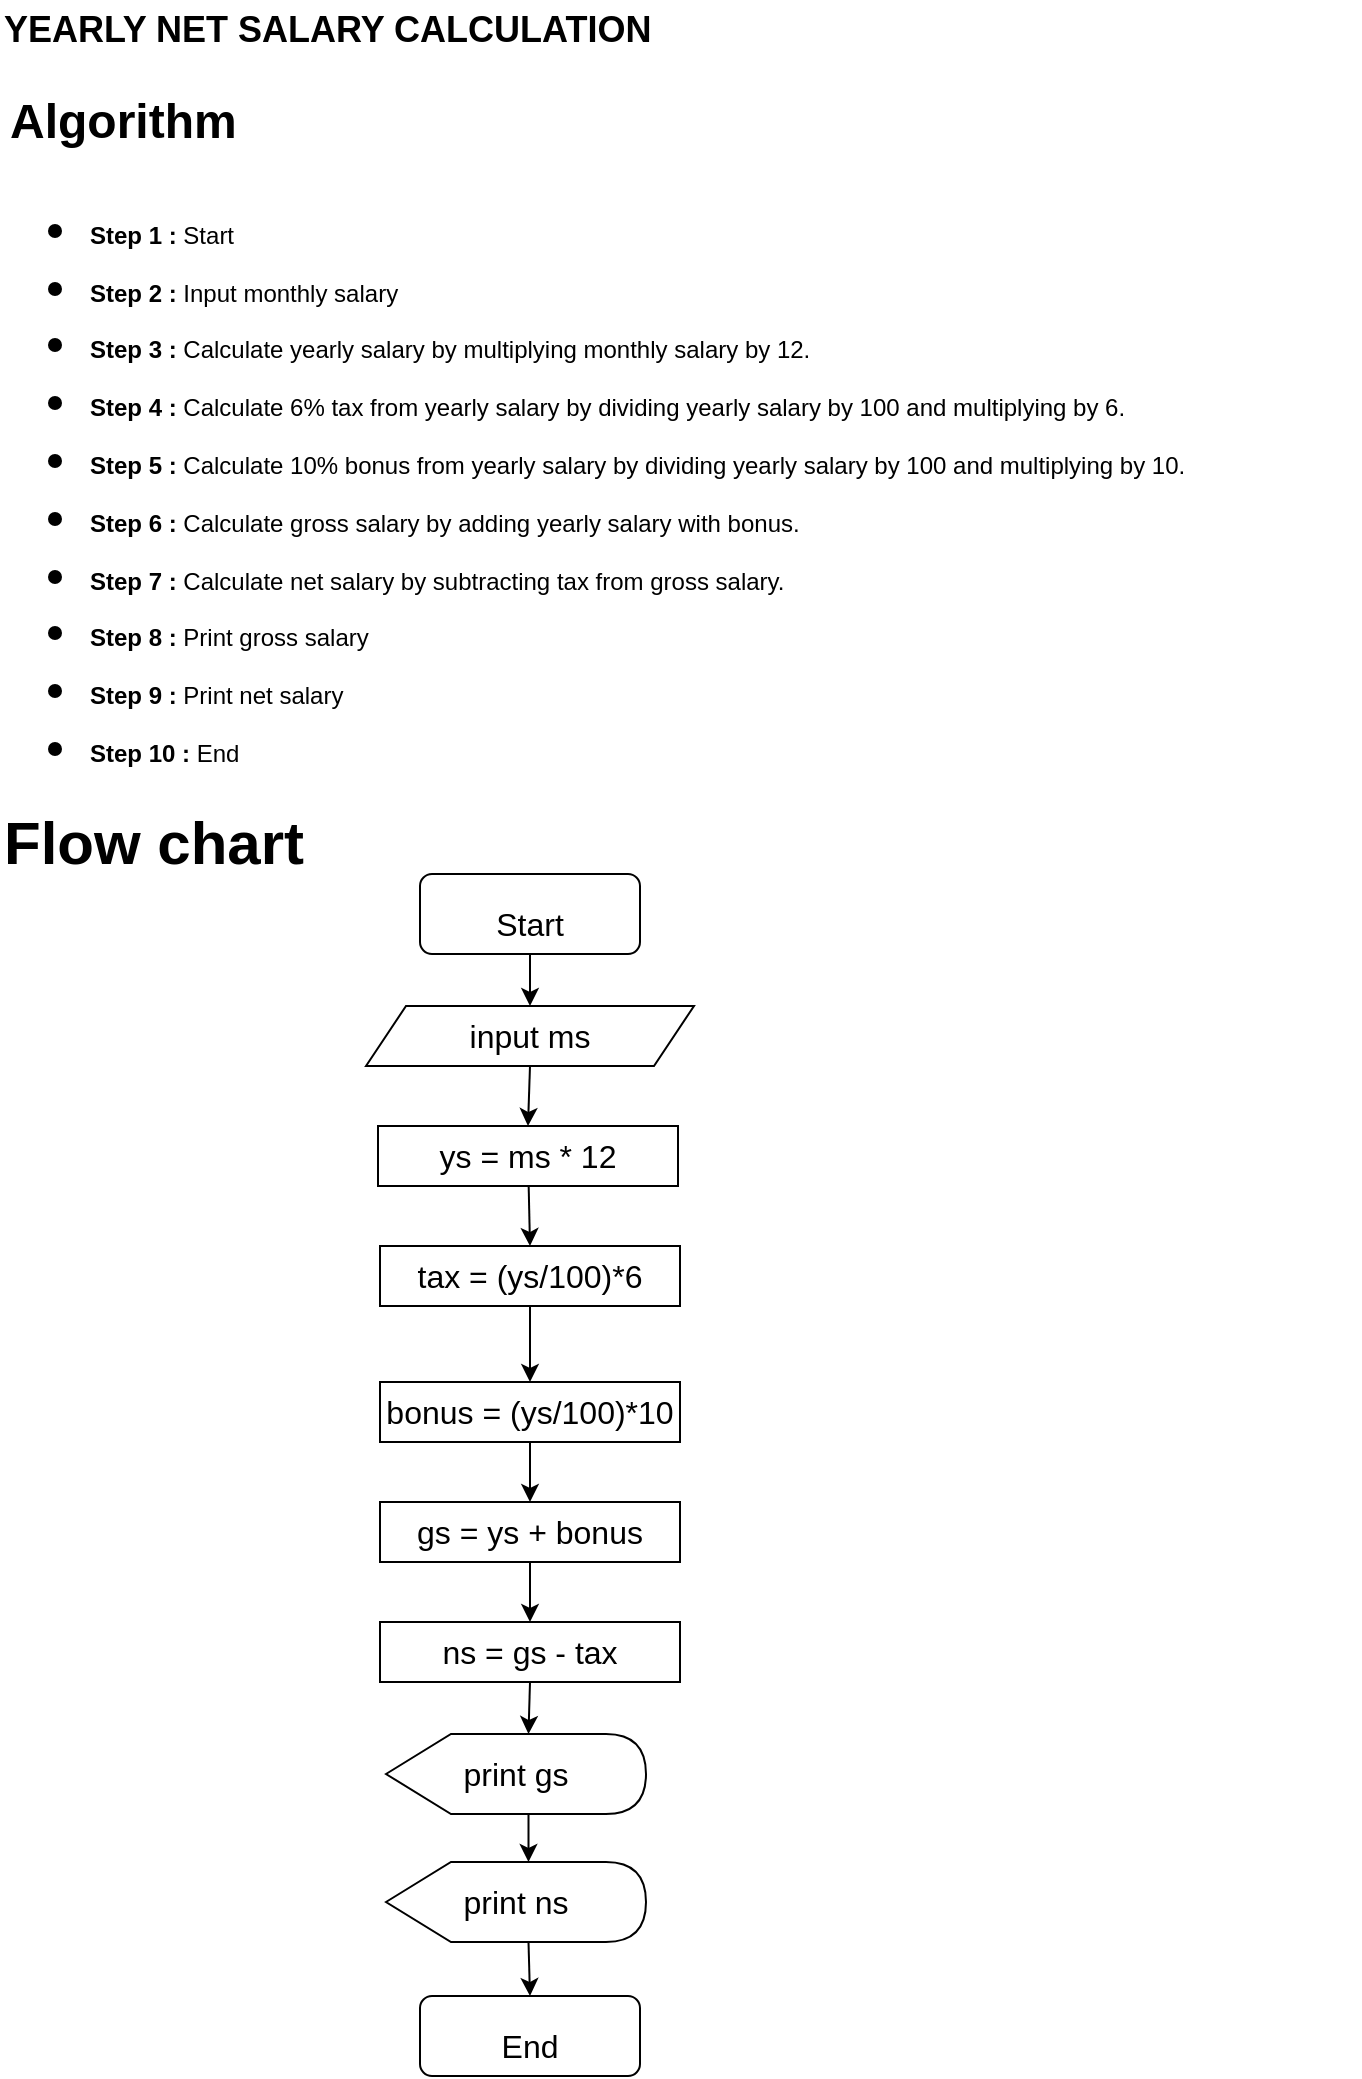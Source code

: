 <mxfile version="17.4.5" type="github">
  <diagram id="yg1IE7VaSwWJatzPuXuU" name="Page-1">
    <mxGraphModel dx="1038" dy="539" grid="1" gridSize="10" guides="1" tooltips="1" connect="1" arrows="1" fold="1" page="1" pageScale="1" pageWidth="827" pageHeight="1169" math="0" shadow="0">
      <root>
        <mxCell id="0" />
        <mxCell id="1" parent="0" />
        <mxCell id="ivgzuz-2pKS20QDYnzjS-1" value="&lt;h1&gt;&lt;span&gt;Algorithm&lt;/span&gt;&lt;/h1&gt;&lt;h1&gt;&lt;ul&gt;&lt;li&gt;&lt;span style=&quot;font-size: 12px&quot;&gt;Step 1 :&lt;/span&gt;&lt;span style=&quot;font-size: 12px ; font-weight: normal&quot;&gt; Start&lt;/span&gt;&lt;/li&gt;&lt;li&gt;&lt;span style=&quot;font-size: 12px&quot;&gt;Step 2 :&lt;/span&gt;&lt;span style=&quot;font-size: 12px ; font-weight: normal&quot;&gt;&amp;nbsp;Input monthly salary&lt;/span&gt;&lt;/li&gt;&lt;li&gt;&lt;span style=&quot;font-size: 12px&quot;&gt;Step 3 :&lt;/span&gt;&lt;span style=&quot;font-size: 12px ; font-weight: normal&quot;&gt;&amp;nbsp;Calculate yearly salary by &lt;/span&gt;&lt;span style=&quot;font-size: 12px ; font-weight: 400&quot;&gt;multiplying monthly salary by 12.&lt;/span&gt;&lt;/li&gt;&lt;li&gt;&lt;span style=&quot;font-size: 12px&quot;&gt;Step 4 :&lt;/span&gt;&lt;span style=&quot;font-size: 12px ; font-weight: normal&quot;&gt;&amp;nbsp;Calculate 6% tax from yearly salary by dividing yearly salary by 100 and multiplying by 6.&lt;/span&gt;&lt;/li&gt;&lt;li&gt;&lt;span style=&quot;font-size: 12px&quot;&gt;Step 5 :&lt;/span&gt;&lt;span style=&quot;font-size: 12px ; font-weight: normal&quot;&gt;&amp;nbsp;Calculate 10% bonus from yearly salary by dividing yearly salary by 100 and multiplying by 10.&lt;/span&gt;&lt;/li&gt;&lt;li&gt;&lt;span style=&quot;font-size: 12px&quot;&gt;Step 6 :&lt;/span&gt;&lt;span style=&quot;font-size: 12px ; font-weight: normal&quot;&gt;&amp;nbsp;Calculate gross salary by adding yearly salary with bonus.&lt;/span&gt;&lt;/li&gt;&lt;li&gt;&lt;span style=&quot;font-size: 12px&quot;&gt;Step 7 :&lt;/span&gt;&lt;span style=&quot;font-size: 12px ; font-weight: normal&quot;&gt;&amp;nbsp;Calculate net salary by &lt;/span&gt;&lt;span style=&quot;font-size: 12px ; font-weight: 400&quot;&gt;subtracting&lt;/span&gt;&lt;span style=&quot;font-size: 12px ; font-weight: normal&quot;&gt;&amp;nbsp;tax from gross salary.&lt;/span&gt;&lt;/li&gt;&lt;li&gt;&lt;span style=&quot;font-size: 12px&quot;&gt;Step 8 :&lt;/span&gt;&lt;span style=&quot;font-size: 12px ; font-weight: normal&quot;&gt;&amp;nbsp;Print gross salary&lt;/span&gt;&lt;/li&gt;&lt;li&gt;&lt;span style=&quot;font-size: 12px&quot;&gt;Step 9 :&lt;/span&gt;&lt;span style=&quot;font-size: 12px ; font-weight: normal&quot;&gt;&amp;nbsp;Print net salary&lt;/span&gt;&lt;/li&gt;&lt;li&gt;&lt;span style=&quot;font-size: 12px&quot;&gt;Step 10 :&lt;/span&gt;&lt;span style=&quot;font-size: 12px ; font-weight: normal&quot;&gt;&amp;nbsp;End&lt;/span&gt;&lt;/li&gt;&lt;li&gt;&lt;/li&gt;&lt;/ul&gt;&lt;/h1&gt;" style="text;html=1;strokeColor=none;fillColor=none;spacing=5;spacingTop=-20;whiteSpace=wrap;overflow=hidden;rounded=0;" parent="1" vertex="1">
          <mxGeometry x="80" y="80" width="680" height="350" as="geometry" />
        </mxCell>
        <mxCell id="ivgzuz-2pKS20QDYnzjS-2" value="&lt;b&gt;&lt;font style=&quot;font-size: 18px&quot;&gt;YEARLY NET SALARY CALCULATION&lt;/font&gt;&lt;/b&gt;" style="text;html=1;strokeColor=none;fillColor=none;align=left;verticalAlign=middle;whiteSpace=wrap;rounded=0;" parent="1" vertex="1">
          <mxGeometry x="80" y="39" width="470" height="30" as="geometry" />
        </mxCell>
        <mxCell id="ivgzuz-2pKS20QDYnzjS-3" value="&lt;h1&gt;&lt;font style=&quot;font-size: 30px&quot;&gt;Flow chart&lt;/font&gt;&lt;/h1&gt;" style="text;html=1;strokeColor=none;fillColor=none;align=left;verticalAlign=middle;whiteSpace=wrap;rounded=0;fontSize=18;" parent="1" vertex="1">
          <mxGeometry x="80" y="443" width="210" height="30" as="geometry" />
        </mxCell>
        <mxCell id="ivgzuz-2pKS20QDYnzjS-4" value="&lt;font style=&quot;font-size: 16px&quot;&gt;Start&lt;/font&gt;" style="rounded=1;whiteSpace=wrap;html=1;fontSize=30;align=center;" parent="1" vertex="1">
          <mxGeometry x="290" y="476" width="110" height="40" as="geometry" />
        </mxCell>
        <mxCell id="ivgzuz-2pKS20QDYnzjS-5" value="input ms" style="shape=parallelogram;perimeter=parallelogramPerimeter;whiteSpace=wrap;html=1;fixedSize=1;fontSize=16;" parent="1" vertex="1">
          <mxGeometry x="263" y="542" width="164" height="30" as="geometry" />
        </mxCell>
        <mxCell id="ivgzuz-2pKS20QDYnzjS-6" value="" style="endArrow=classic;html=1;rounded=0;fontSize=16;entryX=0.5;entryY=0;entryDx=0;entryDy=0;exitX=0.5;exitY=1;exitDx=0;exitDy=0;" parent="1" source="ivgzuz-2pKS20QDYnzjS-4" target="ivgzuz-2pKS20QDYnzjS-5" edge="1">
          <mxGeometry width="50" height="50" relative="1" as="geometry">
            <mxPoint x="390" y="492" as="sourcePoint" />
            <mxPoint x="440" y="442" as="targetPoint" />
          </mxGeometry>
        </mxCell>
        <mxCell id="ivgzuz-2pKS20QDYnzjS-7" value="ys = ms * 12" style="rounded=0;whiteSpace=wrap;html=1;fontSize=16;" parent="1" vertex="1">
          <mxGeometry x="269" y="602" width="150" height="30" as="geometry" />
        </mxCell>
        <mxCell id="ivgzuz-2pKS20QDYnzjS-8" value="" style="endArrow=classic;html=1;rounded=0;fontSize=16;entryX=0.5;entryY=0;entryDx=0;entryDy=0;exitX=0.5;exitY=1;exitDx=0;exitDy=0;" parent="1" source="ivgzuz-2pKS20QDYnzjS-5" target="ivgzuz-2pKS20QDYnzjS-7" edge="1">
          <mxGeometry width="50" height="50" relative="1" as="geometry">
            <mxPoint x="390" y="492" as="sourcePoint" />
            <mxPoint x="440" y="442" as="targetPoint" />
          </mxGeometry>
        </mxCell>
        <mxCell id="ivgzuz-2pKS20QDYnzjS-9" value="tax = (ys/100)*6" style="rounded=0;whiteSpace=wrap;html=1;fontSize=16;" parent="1" vertex="1">
          <mxGeometry x="270" y="662" width="150" height="30" as="geometry" />
        </mxCell>
        <mxCell id="ivgzuz-2pKS20QDYnzjS-10" value="" style="endArrow=classic;html=1;rounded=0;fontSize=16;entryX=0.5;entryY=0;entryDx=0;entryDy=0;" parent="1" source="ivgzuz-2pKS20QDYnzjS-7" target="ivgzuz-2pKS20QDYnzjS-9" edge="1">
          <mxGeometry width="50" height="50" relative="1" as="geometry">
            <mxPoint x="390" y="492" as="sourcePoint" />
            <mxPoint x="440" y="442" as="targetPoint" />
          </mxGeometry>
        </mxCell>
        <mxCell id="ivgzuz-2pKS20QDYnzjS-11" value="print gs" style="shape=display;whiteSpace=wrap;html=1;fontSize=16;" parent="1" vertex="1">
          <mxGeometry x="273" y="906" width="130" height="40" as="geometry" />
        </mxCell>
        <mxCell id="ivgzuz-2pKS20QDYnzjS-12" value="" style="endArrow=classic;html=1;rounded=0;fontSize=16;exitX=0.5;exitY=1;exitDx=0;exitDy=0;entryX=0.5;entryY=0;entryDx=0;entryDy=0;" parent="1" source="ivgzuz-2pKS20QDYnzjS-9" target="ZD3PfOhlHjcqxrVu96We-1" edge="1">
          <mxGeometry width="50" height="50" relative="1" as="geometry">
            <mxPoint x="390" y="652" as="sourcePoint" />
            <mxPoint x="370" y="710" as="targetPoint" />
          </mxGeometry>
        </mxCell>
        <mxCell id="ivgzuz-2pKS20QDYnzjS-15" value="&lt;font style=&quot;font-size: 16px&quot;&gt;End&lt;/font&gt;" style="rounded=1;whiteSpace=wrap;html=1;fontSize=30;align=center;" parent="1" vertex="1">
          <mxGeometry x="290" y="1037" width="110" height="40" as="geometry" />
        </mxCell>
        <mxCell id="ivgzuz-2pKS20QDYnzjS-16" value="" style="endArrow=classic;html=1;rounded=0;fontSize=16;entryX=0.5;entryY=0;entryDx=0;entryDy=0;exitX=0;exitY=0;exitDx=71.25;exitDy=40;exitPerimeter=0;" parent="1" source="ZD3PfOhlHjcqxrVu96We-7" target="ivgzuz-2pKS20QDYnzjS-15" edge="1">
          <mxGeometry width="50" height="50" relative="1" as="geometry">
            <mxPoint x="390" y="1017" as="sourcePoint" />
            <mxPoint x="440" y="833" as="targetPoint" />
          </mxGeometry>
        </mxCell>
        <mxCell id="ZD3PfOhlHjcqxrVu96We-1" value="bonus = (ys/100)*10" style="rounded=0;whiteSpace=wrap;html=1;fontSize=16;" parent="1" vertex="1">
          <mxGeometry x="270" y="730" width="150" height="30" as="geometry" />
        </mxCell>
        <mxCell id="ZD3PfOhlHjcqxrVu96We-2" value="gs = ys + bonus" style="rounded=0;whiteSpace=wrap;html=1;fontSize=16;" parent="1" vertex="1">
          <mxGeometry x="270" y="790" width="150" height="30" as="geometry" />
        </mxCell>
        <mxCell id="ZD3PfOhlHjcqxrVu96We-3" value="" style="endArrow=classic;html=1;rounded=0;exitX=0.5;exitY=1;exitDx=0;exitDy=0;entryX=0.5;entryY=0;entryDx=0;entryDy=0;" parent="1" source="ZD3PfOhlHjcqxrVu96We-1" target="ZD3PfOhlHjcqxrVu96We-2" edge="1">
          <mxGeometry width="50" height="50" relative="1" as="geometry">
            <mxPoint x="390" y="860" as="sourcePoint" />
            <mxPoint x="440" y="810" as="targetPoint" />
          </mxGeometry>
        </mxCell>
        <mxCell id="ZD3PfOhlHjcqxrVu96We-4" value="ns = gs - tax" style="rounded=0;whiteSpace=wrap;html=1;fontSize=16;" parent="1" vertex="1">
          <mxGeometry x="270" y="850" width="150" height="30" as="geometry" />
        </mxCell>
        <mxCell id="ZD3PfOhlHjcqxrVu96We-5" value="" style="endArrow=classic;html=1;rounded=0;exitX=0.5;exitY=1;exitDx=0;exitDy=0;entryX=0.5;entryY=0;entryDx=0;entryDy=0;" parent="1" source="ZD3PfOhlHjcqxrVu96We-2" target="ZD3PfOhlHjcqxrVu96We-4" edge="1">
          <mxGeometry width="50" height="50" relative="1" as="geometry">
            <mxPoint x="390" y="1020" as="sourcePoint" />
            <mxPoint x="440" y="970" as="targetPoint" />
          </mxGeometry>
        </mxCell>
        <mxCell id="ZD3PfOhlHjcqxrVu96We-6" value="" style="endArrow=classic;html=1;rounded=0;exitX=0.5;exitY=1;exitDx=0;exitDy=0;entryX=0;entryY=0;entryDx=71.25;entryDy=0;entryPerimeter=0;" parent="1" source="ZD3PfOhlHjcqxrVu96We-4" target="ivgzuz-2pKS20QDYnzjS-11" edge="1">
          <mxGeometry width="50" height="50" relative="1" as="geometry">
            <mxPoint x="390" y="1020" as="sourcePoint" />
            <mxPoint x="440" y="970" as="targetPoint" />
          </mxGeometry>
        </mxCell>
        <mxCell id="ZD3PfOhlHjcqxrVu96We-7" value="print ns" style="shape=display;whiteSpace=wrap;html=1;fontSize=16;" parent="1" vertex="1">
          <mxGeometry x="273" y="970" width="130" height="40" as="geometry" />
        </mxCell>
        <mxCell id="ZD3PfOhlHjcqxrVu96We-8" value="" style="endArrow=classic;html=1;rounded=0;entryX=0;entryY=0;entryDx=71.25;entryDy=0;entryPerimeter=0;exitX=0;exitY=0;exitDx=71.25;exitDy=40;exitPerimeter=0;" parent="1" source="ivgzuz-2pKS20QDYnzjS-11" target="ZD3PfOhlHjcqxrVu96We-7" edge="1">
          <mxGeometry width="50" height="50" relative="1" as="geometry">
            <mxPoint x="390" y="820" as="sourcePoint" />
            <mxPoint x="440" y="770" as="targetPoint" />
          </mxGeometry>
        </mxCell>
      </root>
    </mxGraphModel>
  </diagram>
</mxfile>
